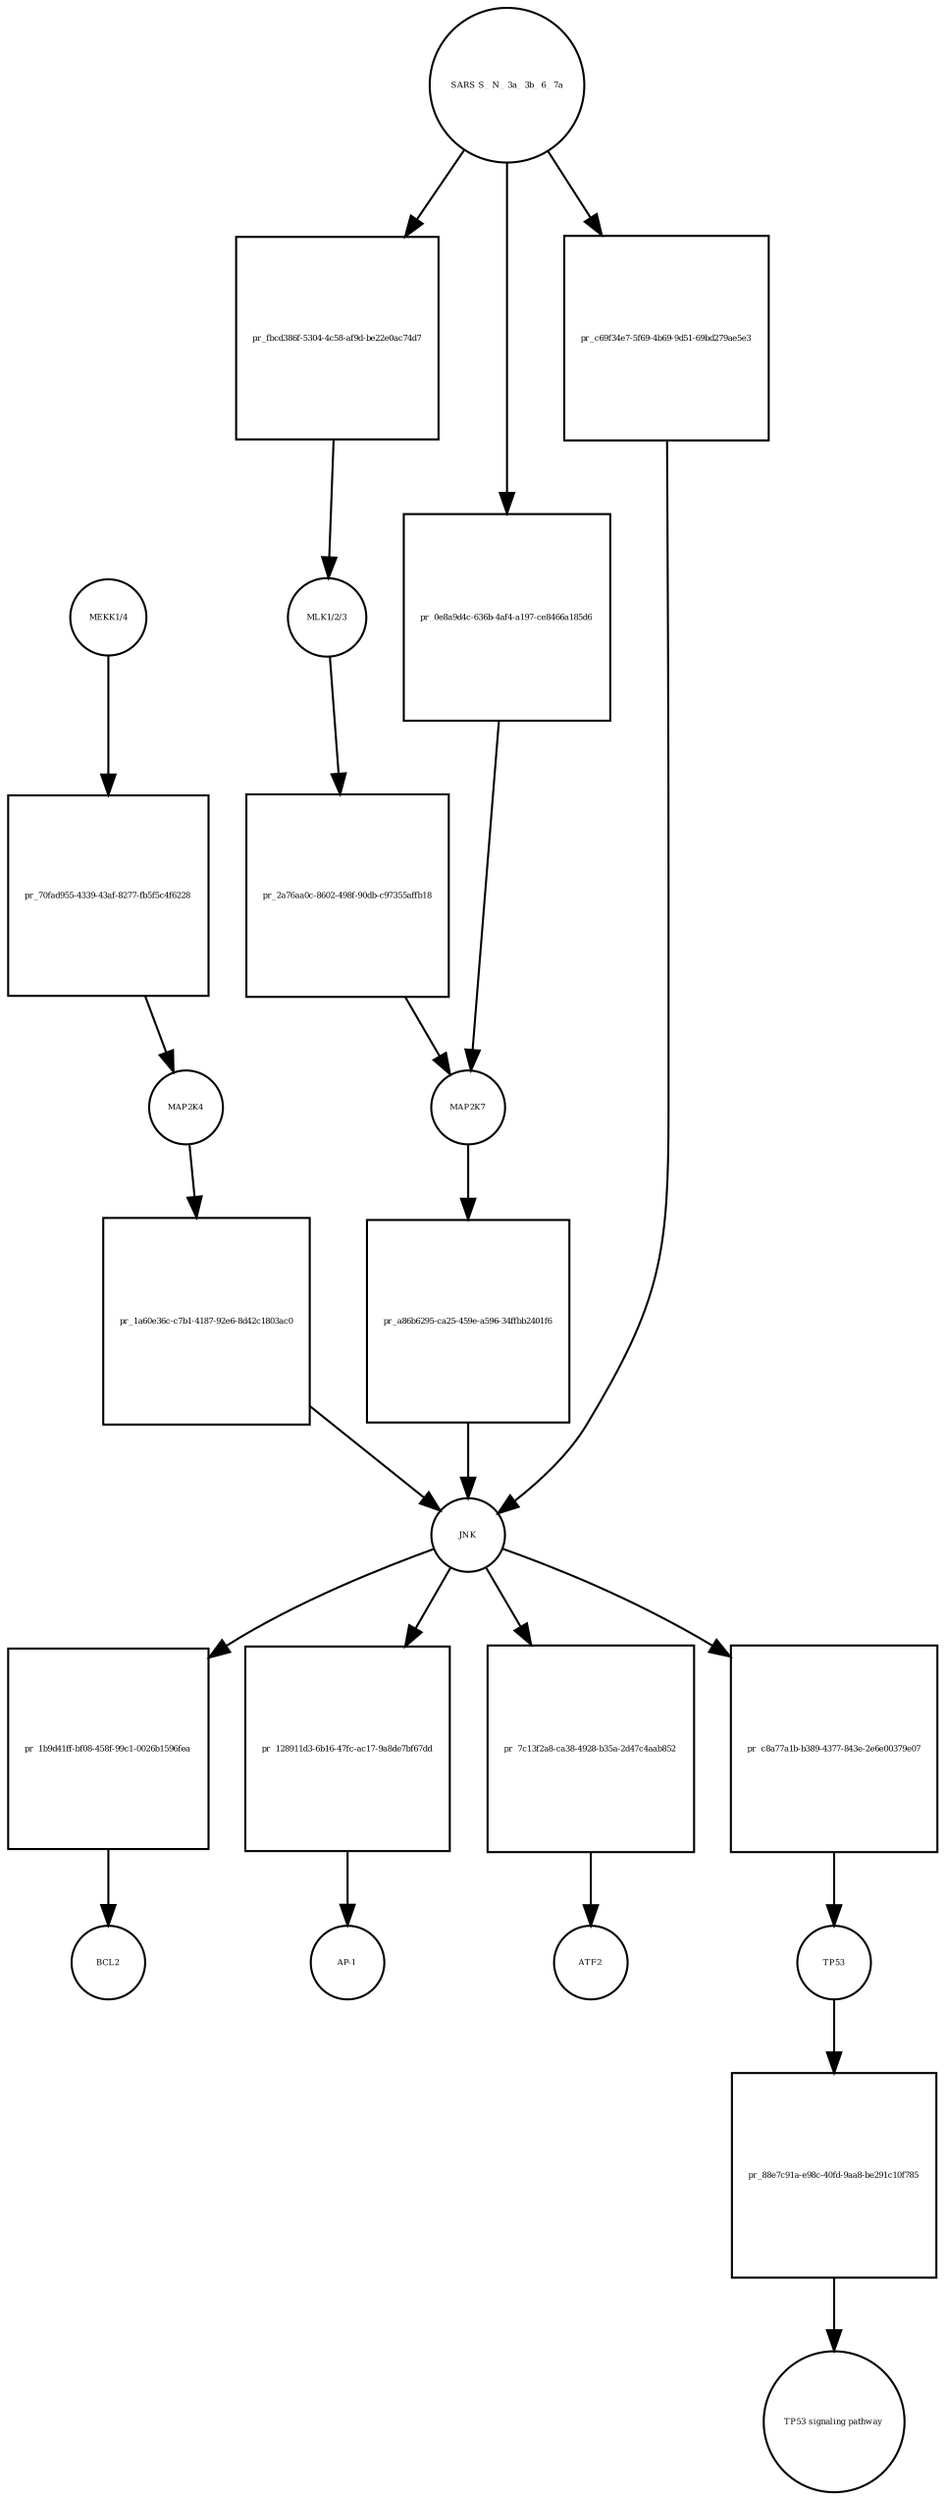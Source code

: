 strict digraph  {
"MEKK1/4" [annotation="", bipartite=0, cls=complex, fontsize=4, label="MEKK1/4", shape=circle];
"pr_70fad955-4339-43af-8277-fb5f5c4f6228" [annotation="", bipartite=1, cls=process, fontsize=4, label="pr_70fad955-4339-43af-8277-fb5f5c4f6228", shape=square];
MAP2K4 [annotation=urn_miriam_uniprot_P45985, bipartite=0, cls=macromolecule, fontsize=4, label=MAP2K4, shape=circle];
"MLK1/2/3" [annotation="", bipartite=0, cls=complex, fontsize=4, label="MLK1/2/3", shape=circle];
"pr_2a76aa0c-8602-498f-90db-c97355affb18" [annotation="", bipartite=1, cls=process, fontsize=4, label="pr_2a76aa0c-8602-498f-90db-c97355affb18", shape=square];
MAP2K7 [annotation=urn_miriam_uniprot_O14733, bipartite=0, cls=macromolecule, fontsize=4, label=MAP2K7, shape=circle];
"pr_1a60e36c-c7b1-4187-92e6-8d42c1803ac0" [annotation="", bipartite=1, cls=process, fontsize=4, label="pr_1a60e36c-c7b1-4187-92e6-8d42c1803ac0", shape=square];
JNK [annotation="", bipartite=0, cls=complex, fontsize=4, label=JNK, shape=circle];
"pr_a86b6295-ca25-459e-a596-34ffbb2401f6" [annotation="", bipartite=1, cls=process, fontsize=4, label="pr_a86b6295-ca25-459e-a596-34ffbb2401f6", shape=square];
"pr_1b9d41ff-bf08-458f-99c1-0026b1596fea" [annotation="", bipartite=1, cls=process, fontsize=4, label="pr_1b9d41ff-bf08-458f-99c1-0026b1596fea", shape=square];
BCL2 [annotation=urn_miriam_uniprot_P10415, bipartite=0, cls=macromolecule, fontsize=4, label=BCL2, shape=circle];
"pr_128911d3-6b16-47fc-ac17-9a8de7bf67dd" [annotation="", bipartite=1, cls=process, fontsize=4, label="pr_128911d3-6b16-47fc-ac17-9a8de7bf67dd", shape=square];
"AP-1" [annotation="", bipartite=0, cls=complex, fontsize=4, label="AP-1", shape=circle];
"SARS S_ N_ 3a_ 3b_ 6_ 7a" [annotation="", bipartite=0, cls=macromolecule, fontsize=4, label="SARS S_ N_ 3a_ 3b_ 6_ 7a", shape=circle];
"pr_fbcd386f-5304-4c58-af9d-be22e0ac74d7" [annotation="", bipartite=1, cls=process, fontsize=4, label="pr_fbcd386f-5304-4c58-af9d-be22e0ac74d7", shape=square];
"pr_7c13f2a8-ca38-4928-b35a-2d47c4aab852" [annotation="", bipartite=1, cls=process, fontsize=4, label="pr_7c13f2a8-ca38-4928-b35a-2d47c4aab852", shape=square];
ATF2 [annotation=urn_miriam_uniprot_P15336, bipartite=0, cls=macromolecule, fontsize=4, label=ATF2, shape=circle];
"pr_c8a77a1b-b389-4377-843e-2e6e00379e07" [annotation="", bipartite=1, cls=process, fontsize=4, label="pr_c8a77a1b-b389-4377-843e-2e6e00379e07", shape=square];
TP53 [annotation=urn_miriam_uniprot_P04637, bipartite=0, cls=macromolecule, fontsize=4, label=TP53, shape=circle];
"pr_88e7c91a-e98c-40fd-9aa8-be291c10f785" [annotation="", bipartite=1, cls=process, fontsize=4, label="pr_88e7c91a-e98c-40fd-9aa8-be291c10f785", shape=square];
"TP53 signaling pathway" [annotation="", bipartite=0, cls="unspecified entity", fontsize=4, label="TP53 signaling pathway", shape=circle];
"pr_0e8a9d4c-636b-4af4-a197-ce8466a185d6" [annotation="", bipartite=1, cls=process, fontsize=4, label="pr_0e8a9d4c-636b-4af4-a197-ce8466a185d6", shape=square];
"pr_c69f34e7-5f69-4b69-9d51-69bd279ae5e3" [annotation="", bipartite=1, cls=process, fontsize=4, label="pr_c69f34e7-5f69-4b69-9d51-69bd279ae5e3", shape=square];
"MEKK1/4" -> "pr_70fad955-4339-43af-8277-fb5f5c4f6228"  [annotation="", interaction_type=consumption];
"pr_70fad955-4339-43af-8277-fb5f5c4f6228" -> MAP2K4  [annotation="", interaction_type=production];
MAP2K4 -> "pr_1a60e36c-c7b1-4187-92e6-8d42c1803ac0"  [annotation="", interaction_type=consumption];
"MLK1/2/3" -> "pr_2a76aa0c-8602-498f-90db-c97355affb18"  [annotation="", interaction_type=consumption];
"pr_2a76aa0c-8602-498f-90db-c97355affb18" -> MAP2K7  [annotation="", interaction_type=production];
MAP2K7 -> "pr_a86b6295-ca25-459e-a596-34ffbb2401f6"  [annotation="", interaction_type=consumption];
"pr_1a60e36c-c7b1-4187-92e6-8d42c1803ac0" -> JNK  [annotation="", interaction_type=production];
JNK -> "pr_1b9d41ff-bf08-458f-99c1-0026b1596fea"  [annotation="", interaction_type=consumption];
JNK -> "pr_128911d3-6b16-47fc-ac17-9a8de7bf67dd"  [annotation="", interaction_type=consumption];
JNK -> "pr_7c13f2a8-ca38-4928-b35a-2d47c4aab852"  [annotation="", interaction_type=consumption];
JNK -> "pr_c8a77a1b-b389-4377-843e-2e6e00379e07"  [annotation="", interaction_type=consumption];
"pr_a86b6295-ca25-459e-a596-34ffbb2401f6" -> JNK  [annotation="", interaction_type=production];
"pr_1b9d41ff-bf08-458f-99c1-0026b1596fea" -> BCL2  [annotation="", interaction_type=production];
"pr_128911d3-6b16-47fc-ac17-9a8de7bf67dd" -> "AP-1"  [annotation="", interaction_type=production];
"SARS S_ N_ 3a_ 3b_ 6_ 7a" -> "pr_fbcd386f-5304-4c58-af9d-be22e0ac74d7"  [annotation="", interaction_type=consumption];
"SARS S_ N_ 3a_ 3b_ 6_ 7a" -> "pr_0e8a9d4c-636b-4af4-a197-ce8466a185d6"  [annotation="", interaction_type=consumption];
"SARS S_ N_ 3a_ 3b_ 6_ 7a" -> "pr_c69f34e7-5f69-4b69-9d51-69bd279ae5e3"  [annotation="", interaction_type=consumption];
"pr_fbcd386f-5304-4c58-af9d-be22e0ac74d7" -> "MLK1/2/3"  [annotation="", interaction_type=production];
"pr_7c13f2a8-ca38-4928-b35a-2d47c4aab852" -> ATF2  [annotation="", interaction_type=production];
"pr_c8a77a1b-b389-4377-843e-2e6e00379e07" -> TP53  [annotation="", interaction_type=production];
TP53 -> "pr_88e7c91a-e98c-40fd-9aa8-be291c10f785"  [annotation="", interaction_type=consumption];
"pr_88e7c91a-e98c-40fd-9aa8-be291c10f785" -> "TP53 signaling pathway"  [annotation="", interaction_type=production];
"pr_0e8a9d4c-636b-4af4-a197-ce8466a185d6" -> MAP2K7  [annotation="", interaction_type=production];
"pr_c69f34e7-5f69-4b69-9d51-69bd279ae5e3" -> JNK  [annotation="", interaction_type=production];
}
